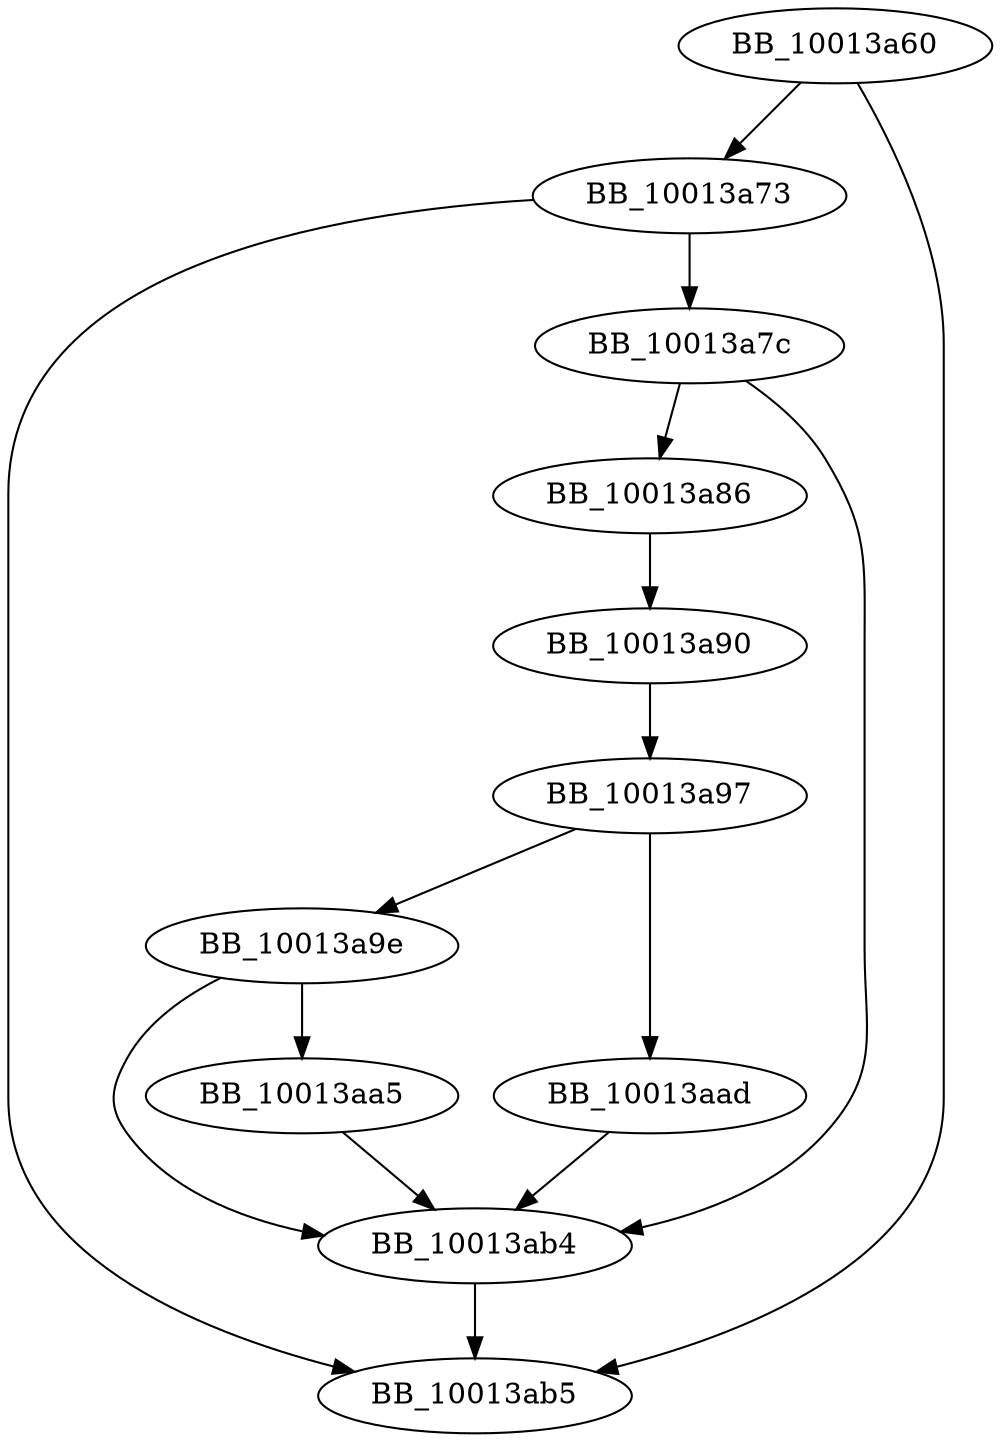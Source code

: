 DiGraph __flush{
BB_10013a60->BB_10013a73
BB_10013a60->BB_10013ab5
BB_10013a73->BB_10013a7c
BB_10013a73->BB_10013ab5
BB_10013a7c->BB_10013a86
BB_10013a7c->BB_10013ab4
BB_10013a86->BB_10013a90
BB_10013a90->BB_10013a97
BB_10013a97->BB_10013a9e
BB_10013a97->BB_10013aad
BB_10013a9e->BB_10013aa5
BB_10013a9e->BB_10013ab4
BB_10013aa5->BB_10013ab4
BB_10013aad->BB_10013ab4
BB_10013ab4->BB_10013ab5
}

